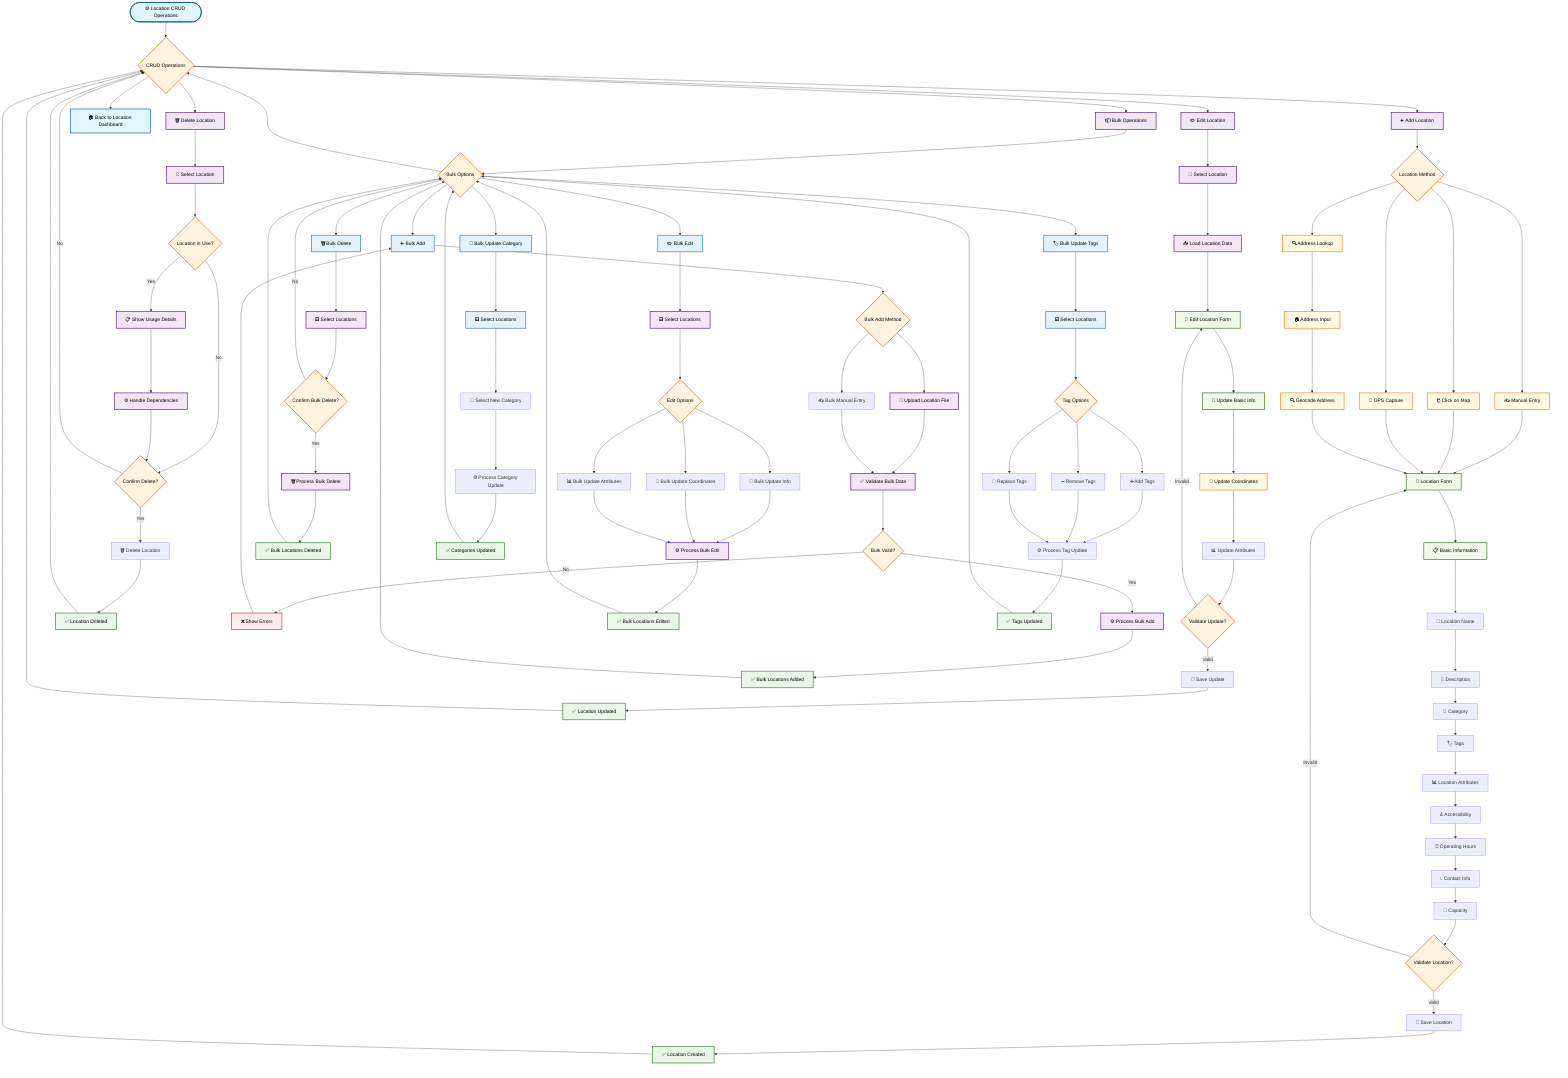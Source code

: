 flowchart TD
    %% Location CRUD Operations - Add, Edit, Delete Locations
    
    Start([⚙️ Location CRUD Operations]) --> CRUDOptions{CRUD Operations}
    
    %% Main CRUD operations
    CRUDOptions --> AddLocation[➕ Add Location]
    CRUDOptions --> EditLocation[✏️ Edit Location]
    CRUDOptions --> DeleteLocation[🗑️ Delete Location]
    CRUDOptions --> BulkOperations[📦 Bulk Operations]
    
    %% Add Location Flow
    AddLocation --> LocationMethod{Location Method}
    LocationMethod --> ManualEntry[✍️ Manual Entry]
    LocationMethod --> MapClick[🖱️ Click on Map]
    LocationMethod --> GPSCapture[📍 GPS Capture]
    LocationMethod --> AddressLookup[🔍 Address Lookup]
    
    ManualEntry --> LocationForm[📝 Location Form]
    MapClick --> LocationForm
    GPSCapture --> LocationForm
    AddressLookup --> AddressInput[🏠 Address Input]
    AddressInput --> GeocodeAddress[🔍 Geocode Address]
    GeocodeAddress --> LocationForm
    
    LocationForm --> BasicLocationInfo[📋 Basic Information]
    BasicLocationInfo --> LocationName[📝 Location Name]
    LocationName --> LocationDescription[📄 Description]
    LocationDescription --> LocationCategory[📂 Category]
    LocationCategory --> LocationTags[🏷️ Tags]
    
    LocationTags --> LocationAttributes[📊 Location Attributes]
    LocationAttributes --> SetAccessibility[♿ Accessibility]
    SetAccessibility --> SetOperatingHours[⏰ Operating Hours]
    SetOperatingHours --> SetContactInfo[📞 Contact Info]
    SetContactInfo --> SetCapacity[👥 Capacity]
    
    SetCapacity --> ValidateLocation{Validate Location?}
    ValidateLocation -->|Invalid| LocationForm
    ValidateLocation -->|Valid| SaveLocation[💾 Save Location]
    SaveLocation --> LocationCreated[✅ Location Created]
    
    %% Edit Location Flow
    EditLocation --> SelectLocationToEdit[🎯 Select Location]
    SelectLocationToEdit --> LoadLocationData[📥 Load Location Data]
    LoadLocationData --> EditLocationForm[📝 Edit Location Form]
    EditLocationForm --> UpdateBasicInfo[📝 Update Basic Info]
    UpdateBasicInfo --> UpdateCoordinates[📍 Update Coordinates]
    UpdateCoordinates --> UpdateAttributes[📊 Update Attributes]
    UpdateAttributes --> ValidateLocationUpdate{Validate Update?}
    ValidateLocationUpdate -->|Invalid| EditLocationForm
    ValidateLocationUpdate -->|Valid| SaveLocationUpdate[💾 Save Update]
    SaveLocationUpdate --> LocationUpdated[✅ Location Updated]
    
    %% Delete Location Flow
    DeleteLocation --> SelectLocationToDelete[🎯 Select Location]
    SelectLocationToDelete --> CheckLocationUsage{Location in Use?}
    CheckLocationUsage -->|Yes| ShowUsageDetails[📋 Show Usage Details]
    CheckLocationUsage -->|No| ConfirmLocationDelete{Confirm Delete?}
    ShowUsageDetails --> HandleUsageDependencies[⚙️ Handle Dependencies]
    HandleUsageDependencies --> ConfirmLocationDelete
    ConfirmLocationDelete -->|No| CRUDOptions
    ConfirmLocationDelete -->|Yes| DeleteLocationData[🗑️ Delete Location]
    DeleteLocationData --> LocationDeleted[✅ Location Deleted]
    
    %% Bulk Operations Flow
    BulkOperations --> BulkOptions{Bulk Options}
    BulkOptions --> BulkAdd[➕ Bulk Add]
    BulkOptions --> BulkEdit[✏️ Bulk Edit]
    BulkOptions --> BulkDelete[🗑️ Bulk Delete]
    BulkOptions --> BulkUpdateTags[🏷️ Bulk Update Tags]
    BulkOptions --> BulkUpdateCategory[📂 Bulk Update Category]
    
    BulkAdd --> BulkAddMethod{Bulk Add Method}
    BulkAddMethod --> UploadLocationFile[📁 Upload Location File]
    BulkAddMethod --> BulkManualEntry[✍️ Bulk Manual Entry]
    UploadLocationFile --> ValidateBulkData[✅ Validate Bulk Data]
    BulkManualEntry --> ValidateBulkData
    ValidateBulkData --> BulkValidation{Bulk Valid?}
    BulkValidation -->|No| ShowValidationErrors[❌ Show Errors]
    BulkValidation -->|Yes| ProcessBulkAdd[⚙️ Process Bulk Add]
    ShowValidationErrors --> BulkAdd
    ProcessBulkAdd --> BulkLocationsAdded[✅ Bulk Locations Added]
    
    BulkEdit --> SelectLocationsToEdit[☑️ Select Locations]
    SelectLocationsToEdit --> BulkEditOptions{Edit Options}
    BulkEditOptions --> BulkUpdateInfo[📝 Bulk Update Info]
    BulkEditOptions --> BulkUpdateCoordinates[📍 Bulk Update Coordinates]
    BulkEditOptions --> BulkUpdateAttributes[📊 Bulk Update Attributes]
    BulkUpdateInfo --> ProcessBulkEdit[⚙️ Process Bulk Edit]
    BulkUpdateCoordinates --> ProcessBulkEdit
    BulkUpdateAttributes --> ProcessBulkEdit
    ProcessBulkEdit --> BulkLocationsEdited[✅ Bulk Locations Edited]
    
    BulkDelete --> SelectLocationsToDelete[☑️ Select Locations]
    SelectLocationsToDelete --> ConfirmBulkDelete{Confirm Bulk Delete?}
    ConfirmBulkDelete -->|No| BulkOptions
    ConfirmBulkDelete -->|Yes| ProcessBulkDelete[🗑️ Process Bulk Delete]
    ProcessBulkDelete --> BulkLocationsDeleted[✅ Bulk Locations Deleted]
    
    BulkUpdateTags --> SelectLocationsForTags[☑️ Select Locations]
    SelectLocationsForTags --> TagUpdateOptions{Tag Options}
    TagUpdateOptions --> AddTags[➕ Add Tags]
    TagUpdateOptions --> RemoveTags[➖ Remove Tags]
    TagUpdateOptions --> ReplaceTags[🔄 Replace Tags]
    AddTags --> ProcessTagUpdate[⚙️ Process Tag Update]
    RemoveTags --> ProcessTagUpdate
    ReplaceTags --> ProcessTagUpdate
    ProcessTagUpdate --> TagsUpdated[✅ Tags Updated]
    
    BulkUpdateCategory --> SelectLocationsForCategory[☑️ Select Locations]
    SelectLocationsForCategory --> SelectNewCategory[📂 Select New Category]
    SelectNewCategory --> ProcessCategoryUpdate[⚙️ Process Category Update]
    ProcessCategoryUpdate --> CategoriesUpdated[✅ Categories Updated]
    
    %% Return paths
    LocationCreated --> CRUDOptions
    LocationUpdated --> CRUDOptions
    LocationDeleted --> CRUDOptions
    BulkLocationsAdded --> BulkOptions
    BulkLocationsEdited --> BulkOptions
    BulkLocationsDeleted --> BulkOptions
    TagsUpdated --> BulkOptions
    CategoriesUpdated --> BulkOptions
    BulkOptions --> CRUDOptions
    
    %% Back to dashboard
    CRUDOptions --> Dashboard[🏠 Back to Location Dashboard]
    
    %% Styling
    classDef startEnd fill:#e1f5fe,stroke:#01579b,stroke-width:2px,color:#000
    classDef process fill:#f3e5f5,stroke:#4a148c,stroke-width:2px,color:#000
    classDef decision fill:#fff3e0,stroke:#e65100,stroke-width:2px,color:#000
    classDef success fill:#e8f5e8,stroke:#2e7d32,stroke-width:2px,color:#000
    classDef form fill:#f1f8e9,stroke:#33691e,stroke-width:2px,color:#000
    classDef bulk fill:#e3f2fd,stroke:#1976d2,stroke-width:2px,color:#000
    classDef coordinates fill:#fff8e1,stroke:#f57f17,stroke-width:2px,color:#000
    classDef error fill:#ffebee,stroke:#c62828,stroke-width:2px,color:#000
    
    class Start,Dashboard startEnd
    class AddLocation,EditLocation,DeleteLocation,BulkOperations,SelectLocationToEdit,LoadLocationData,SelectLocationToDelete,ShowUsageDetails,HandleUsageDependencies,UploadLocationFile,ValidateBulkData,ProcessBulkAdd,SelectLocationsToEdit,ProcessBulkEdit,SelectLocationsToDelete,ProcessBulkDelete process
    class CRUDOptions,LocationMethod,ValidateLocation,ValidateLocationUpdate,CheckLocationUsage,ConfirmLocationDelete,BulkOptions,BulkAddMethod,BulkValidation,BulkEditOptions,ConfirmBulkDelete,TagUpdateOptions decision
    class LocationCreated,LocationUpdated,LocationDeleted,BulkLocationsAdded,BulkLocationsEdited,BulkLocationsDeleted,TagsUpdated,CategoriesUpdated success
    class LocationForm,BasicLocationInfo,EditLocationForm,UpdateBasicInfo form
    class BulkAdd,BulkEdit,BulkDelete,BulkUpdateTags,BulkUpdateCategory,SelectLocationsForTags,SelectLocationsForCategory bulk
    class ManualEntry,MapClick,GPSCapture,AddressLookup,AddressInput,GeocodeAddress,UpdateCoordinates coordinates
    class ShowValidationErrors error